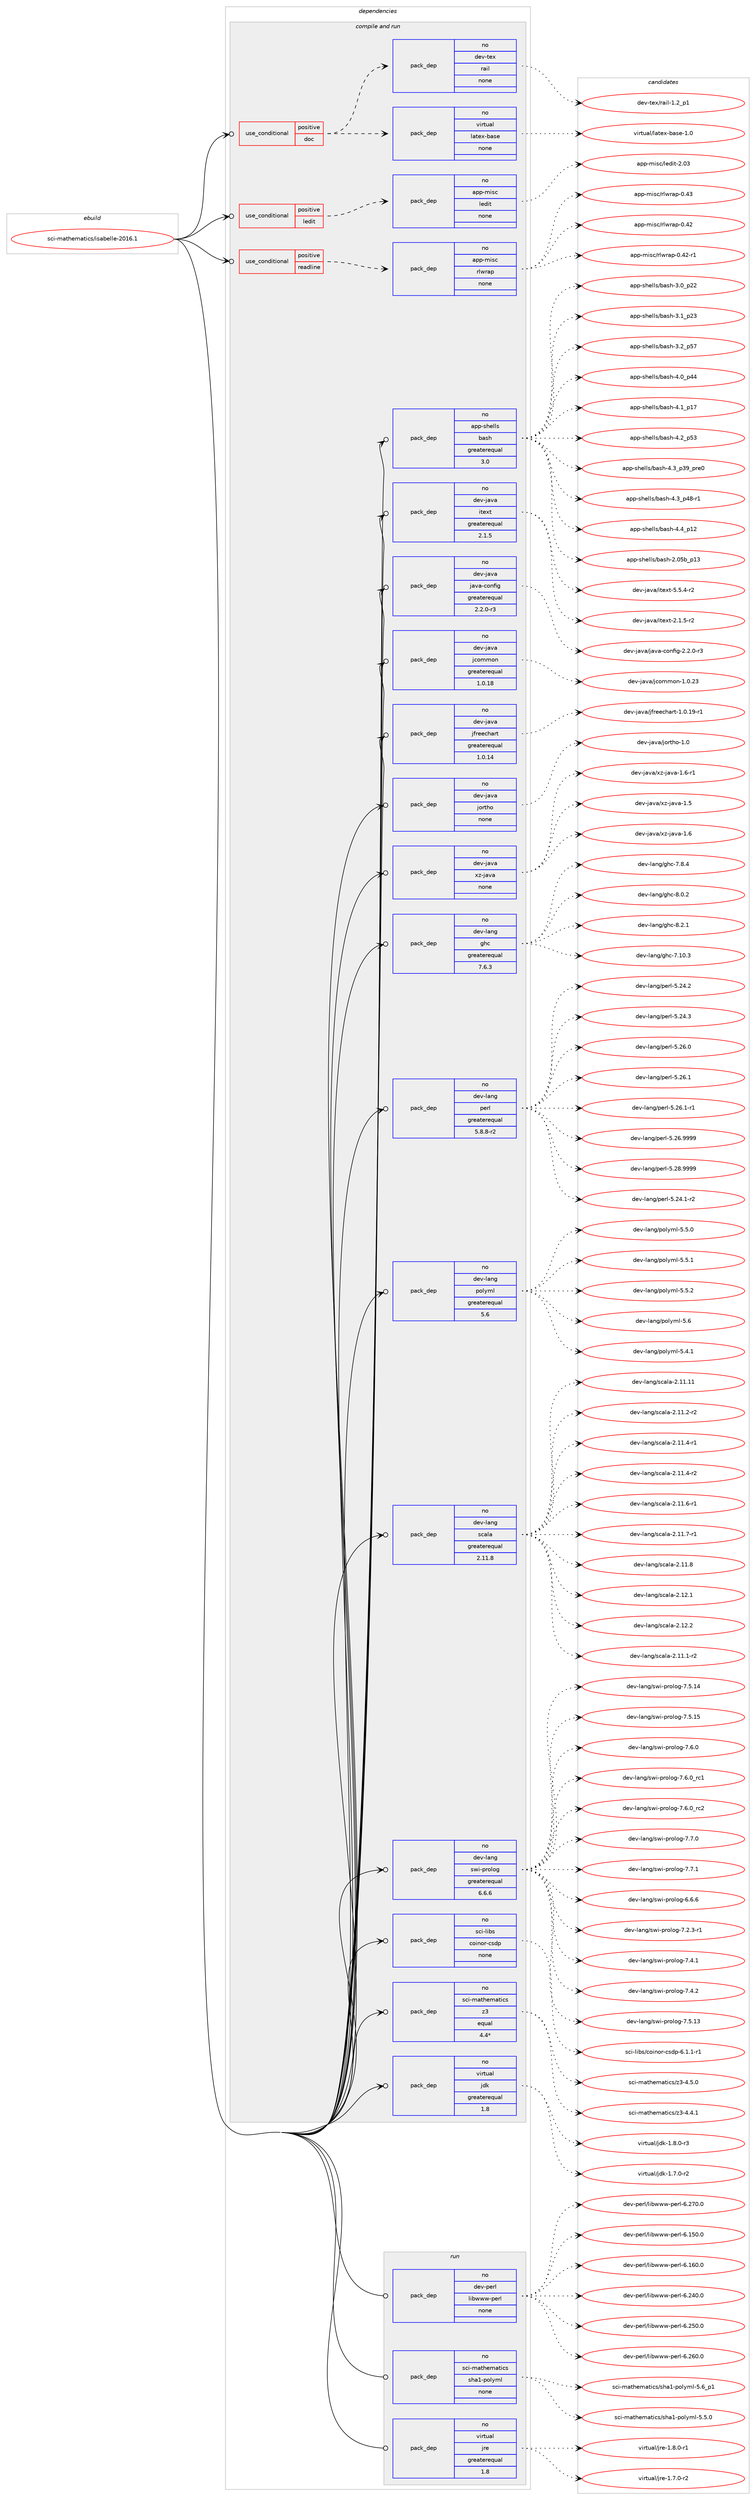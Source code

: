 digraph prolog {

# *************
# Graph options
# *************

newrank=true;
concentrate=true;
compound=true;
graph [rankdir=LR,fontname=Helvetica,fontsize=10,ranksep=1.5];#, ranksep=2.5, nodesep=0.2];
edge  [arrowhead=vee];
node  [fontname=Helvetica,fontsize=10];

# **********
# The ebuild
# **********

subgraph cluster_leftcol {
color=gray;
rank=same;
label=<<i>ebuild</i>>;
id [label="sci-mathematics/isabelle-2016.1", color=red, width=4, href="../sci-mathematics/isabelle-2016.1.svg"];
}

# ****************
# The dependencies
# ****************

subgraph cluster_midcol {
color=gray;
label=<<i>dependencies</i>>;
subgraph cluster_compile {
fillcolor="#eeeeee";
style=filled;
label=<<i>compile</i>>;
}
subgraph cluster_compileandrun {
fillcolor="#eeeeee";
style=filled;
label=<<i>compile and run</i>>;
subgraph cond111421 {
dependency455387 [label=<<TABLE BORDER="0" CELLBORDER="1" CELLSPACING="0" CELLPADDING="4"><TR><TD ROWSPAN="3" CELLPADDING="10">use_conditional</TD></TR><TR><TD>positive</TD></TR><TR><TD>doc</TD></TR></TABLE>>, shape=none, color=red];
subgraph pack335990 {
dependency455388 [label=<<TABLE BORDER="0" CELLBORDER="1" CELLSPACING="0" CELLPADDING="4" WIDTH="220"><TR><TD ROWSPAN="6" CELLPADDING="30">pack_dep</TD></TR><TR><TD WIDTH="110">no</TD></TR><TR><TD>virtual</TD></TR><TR><TD>latex-base</TD></TR><TR><TD>none</TD></TR><TR><TD></TD></TR></TABLE>>, shape=none, color=blue];
}
dependency455387:e -> dependency455388:w [weight=20,style="dashed",arrowhead="vee"];
subgraph pack335991 {
dependency455389 [label=<<TABLE BORDER="0" CELLBORDER="1" CELLSPACING="0" CELLPADDING="4" WIDTH="220"><TR><TD ROWSPAN="6" CELLPADDING="30">pack_dep</TD></TR><TR><TD WIDTH="110">no</TD></TR><TR><TD>dev-tex</TD></TR><TR><TD>rail</TD></TR><TR><TD>none</TD></TR><TR><TD></TD></TR></TABLE>>, shape=none, color=blue];
}
dependency455387:e -> dependency455389:w [weight=20,style="dashed",arrowhead="vee"];
}
id:e -> dependency455387:w [weight=20,style="solid",arrowhead="odotvee"];
subgraph cond111422 {
dependency455390 [label=<<TABLE BORDER="0" CELLBORDER="1" CELLSPACING="0" CELLPADDING="4"><TR><TD ROWSPAN="3" CELLPADDING="10">use_conditional</TD></TR><TR><TD>positive</TD></TR><TR><TD>ledit</TD></TR></TABLE>>, shape=none, color=red];
subgraph pack335992 {
dependency455391 [label=<<TABLE BORDER="0" CELLBORDER="1" CELLSPACING="0" CELLPADDING="4" WIDTH="220"><TR><TD ROWSPAN="6" CELLPADDING="30">pack_dep</TD></TR><TR><TD WIDTH="110">no</TD></TR><TR><TD>app-misc</TD></TR><TR><TD>ledit</TD></TR><TR><TD>none</TD></TR><TR><TD></TD></TR></TABLE>>, shape=none, color=blue];
}
dependency455390:e -> dependency455391:w [weight=20,style="dashed",arrowhead="vee"];
}
id:e -> dependency455390:w [weight=20,style="solid",arrowhead="odotvee"];
subgraph cond111423 {
dependency455392 [label=<<TABLE BORDER="0" CELLBORDER="1" CELLSPACING="0" CELLPADDING="4"><TR><TD ROWSPAN="3" CELLPADDING="10">use_conditional</TD></TR><TR><TD>positive</TD></TR><TR><TD>readline</TD></TR></TABLE>>, shape=none, color=red];
subgraph pack335993 {
dependency455393 [label=<<TABLE BORDER="0" CELLBORDER="1" CELLSPACING="0" CELLPADDING="4" WIDTH="220"><TR><TD ROWSPAN="6" CELLPADDING="30">pack_dep</TD></TR><TR><TD WIDTH="110">no</TD></TR><TR><TD>app-misc</TD></TR><TR><TD>rlwrap</TD></TR><TR><TD>none</TD></TR><TR><TD></TD></TR></TABLE>>, shape=none, color=blue];
}
dependency455392:e -> dependency455393:w [weight=20,style="dashed",arrowhead="vee"];
}
id:e -> dependency455392:w [weight=20,style="solid",arrowhead="odotvee"];
subgraph pack335994 {
dependency455394 [label=<<TABLE BORDER="0" CELLBORDER="1" CELLSPACING="0" CELLPADDING="4" WIDTH="220"><TR><TD ROWSPAN="6" CELLPADDING="30">pack_dep</TD></TR><TR><TD WIDTH="110">no</TD></TR><TR><TD>app-shells</TD></TR><TR><TD>bash</TD></TR><TR><TD>greaterequal</TD></TR><TR><TD>3.0</TD></TR></TABLE>>, shape=none, color=blue];
}
id:e -> dependency455394:w [weight=20,style="solid",arrowhead="odotvee"];
subgraph pack335995 {
dependency455395 [label=<<TABLE BORDER="0" CELLBORDER="1" CELLSPACING="0" CELLPADDING="4" WIDTH="220"><TR><TD ROWSPAN="6" CELLPADDING="30">pack_dep</TD></TR><TR><TD WIDTH="110">no</TD></TR><TR><TD>dev-java</TD></TR><TR><TD>itext</TD></TR><TR><TD>greaterequal</TD></TR><TR><TD>2.1.5</TD></TR></TABLE>>, shape=none, color=blue];
}
id:e -> dependency455395:w [weight=20,style="solid",arrowhead="odotvee"];
subgraph pack335996 {
dependency455396 [label=<<TABLE BORDER="0" CELLBORDER="1" CELLSPACING="0" CELLPADDING="4" WIDTH="220"><TR><TD ROWSPAN="6" CELLPADDING="30">pack_dep</TD></TR><TR><TD WIDTH="110">no</TD></TR><TR><TD>dev-java</TD></TR><TR><TD>java-config</TD></TR><TR><TD>greaterequal</TD></TR><TR><TD>2.2.0-r3</TD></TR></TABLE>>, shape=none, color=blue];
}
id:e -> dependency455396:w [weight=20,style="solid",arrowhead="odotvee"];
subgraph pack335997 {
dependency455397 [label=<<TABLE BORDER="0" CELLBORDER="1" CELLSPACING="0" CELLPADDING="4" WIDTH="220"><TR><TD ROWSPAN="6" CELLPADDING="30">pack_dep</TD></TR><TR><TD WIDTH="110">no</TD></TR><TR><TD>dev-java</TD></TR><TR><TD>jcommon</TD></TR><TR><TD>greaterequal</TD></TR><TR><TD>1.0.18</TD></TR></TABLE>>, shape=none, color=blue];
}
id:e -> dependency455397:w [weight=20,style="solid",arrowhead="odotvee"];
subgraph pack335998 {
dependency455398 [label=<<TABLE BORDER="0" CELLBORDER="1" CELLSPACING="0" CELLPADDING="4" WIDTH="220"><TR><TD ROWSPAN="6" CELLPADDING="30">pack_dep</TD></TR><TR><TD WIDTH="110">no</TD></TR><TR><TD>dev-java</TD></TR><TR><TD>jfreechart</TD></TR><TR><TD>greaterequal</TD></TR><TR><TD>1.0.14</TD></TR></TABLE>>, shape=none, color=blue];
}
id:e -> dependency455398:w [weight=20,style="solid",arrowhead="odotvee"];
subgraph pack335999 {
dependency455399 [label=<<TABLE BORDER="0" CELLBORDER="1" CELLSPACING="0" CELLPADDING="4" WIDTH="220"><TR><TD ROWSPAN="6" CELLPADDING="30">pack_dep</TD></TR><TR><TD WIDTH="110">no</TD></TR><TR><TD>dev-java</TD></TR><TR><TD>jortho</TD></TR><TR><TD>none</TD></TR><TR><TD></TD></TR></TABLE>>, shape=none, color=blue];
}
id:e -> dependency455399:w [weight=20,style="solid",arrowhead="odotvee"];
subgraph pack336000 {
dependency455400 [label=<<TABLE BORDER="0" CELLBORDER="1" CELLSPACING="0" CELLPADDING="4" WIDTH="220"><TR><TD ROWSPAN="6" CELLPADDING="30">pack_dep</TD></TR><TR><TD WIDTH="110">no</TD></TR><TR><TD>dev-java</TD></TR><TR><TD>xz-java</TD></TR><TR><TD>none</TD></TR><TR><TD></TD></TR></TABLE>>, shape=none, color=blue];
}
id:e -> dependency455400:w [weight=20,style="solid",arrowhead="odotvee"];
subgraph pack336001 {
dependency455401 [label=<<TABLE BORDER="0" CELLBORDER="1" CELLSPACING="0" CELLPADDING="4" WIDTH="220"><TR><TD ROWSPAN="6" CELLPADDING="30">pack_dep</TD></TR><TR><TD WIDTH="110">no</TD></TR><TR><TD>dev-lang</TD></TR><TR><TD>ghc</TD></TR><TR><TD>greaterequal</TD></TR><TR><TD>7.6.3</TD></TR></TABLE>>, shape=none, color=blue];
}
id:e -> dependency455401:w [weight=20,style="solid",arrowhead="odotvee"];
subgraph pack336002 {
dependency455402 [label=<<TABLE BORDER="0" CELLBORDER="1" CELLSPACING="0" CELLPADDING="4" WIDTH="220"><TR><TD ROWSPAN="6" CELLPADDING="30">pack_dep</TD></TR><TR><TD WIDTH="110">no</TD></TR><TR><TD>dev-lang</TD></TR><TR><TD>perl</TD></TR><TR><TD>greaterequal</TD></TR><TR><TD>5.8.8-r2</TD></TR></TABLE>>, shape=none, color=blue];
}
id:e -> dependency455402:w [weight=20,style="solid",arrowhead="odotvee"];
subgraph pack336003 {
dependency455403 [label=<<TABLE BORDER="0" CELLBORDER="1" CELLSPACING="0" CELLPADDING="4" WIDTH="220"><TR><TD ROWSPAN="6" CELLPADDING="30">pack_dep</TD></TR><TR><TD WIDTH="110">no</TD></TR><TR><TD>dev-lang</TD></TR><TR><TD>polyml</TD></TR><TR><TD>greaterequal</TD></TR><TR><TD>5.6</TD></TR></TABLE>>, shape=none, color=blue];
}
id:e -> dependency455403:w [weight=20,style="solid",arrowhead="odotvee"];
subgraph pack336004 {
dependency455404 [label=<<TABLE BORDER="0" CELLBORDER="1" CELLSPACING="0" CELLPADDING="4" WIDTH="220"><TR><TD ROWSPAN="6" CELLPADDING="30">pack_dep</TD></TR><TR><TD WIDTH="110">no</TD></TR><TR><TD>dev-lang</TD></TR><TR><TD>scala</TD></TR><TR><TD>greaterequal</TD></TR><TR><TD>2.11.8</TD></TR></TABLE>>, shape=none, color=blue];
}
id:e -> dependency455404:w [weight=20,style="solid",arrowhead="odotvee"];
subgraph pack336005 {
dependency455405 [label=<<TABLE BORDER="0" CELLBORDER="1" CELLSPACING="0" CELLPADDING="4" WIDTH="220"><TR><TD ROWSPAN="6" CELLPADDING="30">pack_dep</TD></TR><TR><TD WIDTH="110">no</TD></TR><TR><TD>dev-lang</TD></TR><TR><TD>swi-prolog</TD></TR><TR><TD>greaterequal</TD></TR><TR><TD>6.6.6</TD></TR></TABLE>>, shape=none, color=blue];
}
id:e -> dependency455405:w [weight=20,style="solid",arrowhead="odotvee"];
subgraph pack336006 {
dependency455406 [label=<<TABLE BORDER="0" CELLBORDER="1" CELLSPACING="0" CELLPADDING="4" WIDTH="220"><TR><TD ROWSPAN="6" CELLPADDING="30">pack_dep</TD></TR><TR><TD WIDTH="110">no</TD></TR><TR><TD>sci-libs</TD></TR><TR><TD>coinor-csdp</TD></TR><TR><TD>none</TD></TR><TR><TD></TD></TR></TABLE>>, shape=none, color=blue];
}
id:e -> dependency455406:w [weight=20,style="solid",arrowhead="odotvee"];
subgraph pack336007 {
dependency455407 [label=<<TABLE BORDER="0" CELLBORDER="1" CELLSPACING="0" CELLPADDING="4" WIDTH="220"><TR><TD ROWSPAN="6" CELLPADDING="30">pack_dep</TD></TR><TR><TD WIDTH="110">no</TD></TR><TR><TD>sci-mathematics</TD></TR><TR><TD>z3</TD></TR><TR><TD>equal</TD></TR><TR><TD>4.4*</TD></TR></TABLE>>, shape=none, color=blue];
}
id:e -> dependency455407:w [weight=20,style="solid",arrowhead="odotvee"];
subgraph pack336008 {
dependency455408 [label=<<TABLE BORDER="0" CELLBORDER="1" CELLSPACING="0" CELLPADDING="4" WIDTH="220"><TR><TD ROWSPAN="6" CELLPADDING="30">pack_dep</TD></TR><TR><TD WIDTH="110">no</TD></TR><TR><TD>virtual</TD></TR><TR><TD>jdk</TD></TR><TR><TD>greaterequal</TD></TR><TR><TD>1.8</TD></TR></TABLE>>, shape=none, color=blue];
}
id:e -> dependency455408:w [weight=20,style="solid",arrowhead="odotvee"];
}
subgraph cluster_run {
fillcolor="#eeeeee";
style=filled;
label=<<i>run</i>>;
subgraph pack336009 {
dependency455409 [label=<<TABLE BORDER="0" CELLBORDER="1" CELLSPACING="0" CELLPADDING="4" WIDTH="220"><TR><TD ROWSPAN="6" CELLPADDING="30">pack_dep</TD></TR><TR><TD WIDTH="110">no</TD></TR><TR><TD>dev-perl</TD></TR><TR><TD>libwww-perl</TD></TR><TR><TD>none</TD></TR><TR><TD></TD></TR></TABLE>>, shape=none, color=blue];
}
id:e -> dependency455409:w [weight=20,style="solid",arrowhead="odot"];
subgraph pack336010 {
dependency455410 [label=<<TABLE BORDER="0" CELLBORDER="1" CELLSPACING="0" CELLPADDING="4" WIDTH="220"><TR><TD ROWSPAN="6" CELLPADDING="30">pack_dep</TD></TR><TR><TD WIDTH="110">no</TD></TR><TR><TD>sci-mathematics</TD></TR><TR><TD>sha1-polyml</TD></TR><TR><TD>none</TD></TR><TR><TD></TD></TR></TABLE>>, shape=none, color=blue];
}
id:e -> dependency455410:w [weight=20,style="solid",arrowhead="odot"];
subgraph pack336011 {
dependency455411 [label=<<TABLE BORDER="0" CELLBORDER="1" CELLSPACING="0" CELLPADDING="4" WIDTH="220"><TR><TD ROWSPAN="6" CELLPADDING="30">pack_dep</TD></TR><TR><TD WIDTH="110">no</TD></TR><TR><TD>virtual</TD></TR><TR><TD>jre</TD></TR><TR><TD>greaterequal</TD></TR><TR><TD>1.8</TD></TR></TABLE>>, shape=none, color=blue];
}
id:e -> dependency455411:w [weight=20,style="solid",arrowhead="odot"];
}
}

# **************
# The candidates
# **************

subgraph cluster_choices {
rank=same;
color=gray;
label=<<i>candidates</i>>;

subgraph choice335990 {
color=black;
nodesep=1;
choice11810511411611797108471089711610112045989711510145494648 [label="virtual/latex-base-1.0", color=red, width=4,href="../virtual/latex-base-1.0.svg"];
dependency455388:e -> choice11810511411611797108471089711610112045989711510145494648:w [style=dotted,weight="100"];
}
subgraph choice335991 {
color=black;
nodesep=1;
choice100101118451161011204711497105108454946509511249 [label="dev-tex/rail-1.2_p1", color=red, width=4,href="../dev-tex/rail-1.2_p1.svg"];
dependency455389:e -> choice100101118451161011204711497105108454946509511249:w [style=dotted,weight="100"];
}
subgraph choice335992 {
color=black;
nodesep=1;
choice971121124510910511599471081011001051164550464851 [label="app-misc/ledit-2.03", color=red, width=4,href="../app-misc/ledit-2.03.svg"];
dependency455391:e -> choice971121124510910511599471081011001051164550464851:w [style=dotted,weight="100"];
}
subgraph choice335993 {
color=black;
nodesep=1;
choice97112112451091051159947114108119114971124548465250 [label="app-misc/rlwrap-0.42", color=red, width=4,href="../app-misc/rlwrap-0.42.svg"];
choice971121124510910511599471141081191149711245484652504511449 [label="app-misc/rlwrap-0.42-r1", color=red, width=4,href="../app-misc/rlwrap-0.42-r1.svg"];
choice97112112451091051159947114108119114971124548465251 [label="app-misc/rlwrap-0.43", color=red, width=4,href="../app-misc/rlwrap-0.43.svg"];
dependency455393:e -> choice97112112451091051159947114108119114971124548465250:w [style=dotted,weight="100"];
dependency455393:e -> choice971121124510910511599471141081191149711245484652504511449:w [style=dotted,weight="100"];
dependency455393:e -> choice97112112451091051159947114108119114971124548465251:w [style=dotted,weight="100"];
}
subgraph choice335994 {
color=black;
nodesep=1;
choice9711211245115104101108108115479897115104455046485398951124951 [label="app-shells/bash-2.05b_p13", color=red, width=4,href="../app-shells/bash-2.05b_p13.svg"];
choice971121124511510410110810811547989711510445514648951125050 [label="app-shells/bash-3.0_p22", color=red, width=4,href="../app-shells/bash-3.0_p22.svg"];
choice971121124511510410110810811547989711510445514649951125051 [label="app-shells/bash-3.1_p23", color=red, width=4,href="../app-shells/bash-3.1_p23.svg"];
choice971121124511510410110810811547989711510445514650951125355 [label="app-shells/bash-3.2_p57", color=red, width=4,href="../app-shells/bash-3.2_p57.svg"];
choice971121124511510410110810811547989711510445524648951125252 [label="app-shells/bash-4.0_p44", color=red, width=4,href="../app-shells/bash-4.0_p44.svg"];
choice971121124511510410110810811547989711510445524649951124955 [label="app-shells/bash-4.1_p17", color=red, width=4,href="../app-shells/bash-4.1_p17.svg"];
choice971121124511510410110810811547989711510445524650951125351 [label="app-shells/bash-4.2_p53", color=red, width=4,href="../app-shells/bash-4.2_p53.svg"];
choice9711211245115104101108108115479897115104455246519511251579511211410148 [label="app-shells/bash-4.3_p39_pre0", color=red, width=4,href="../app-shells/bash-4.3_p39_pre0.svg"];
choice9711211245115104101108108115479897115104455246519511252564511449 [label="app-shells/bash-4.3_p48-r1", color=red, width=4,href="../app-shells/bash-4.3_p48-r1.svg"];
choice971121124511510410110810811547989711510445524652951124950 [label="app-shells/bash-4.4_p12", color=red, width=4,href="../app-shells/bash-4.4_p12.svg"];
dependency455394:e -> choice9711211245115104101108108115479897115104455046485398951124951:w [style=dotted,weight="100"];
dependency455394:e -> choice971121124511510410110810811547989711510445514648951125050:w [style=dotted,weight="100"];
dependency455394:e -> choice971121124511510410110810811547989711510445514649951125051:w [style=dotted,weight="100"];
dependency455394:e -> choice971121124511510410110810811547989711510445514650951125355:w [style=dotted,weight="100"];
dependency455394:e -> choice971121124511510410110810811547989711510445524648951125252:w [style=dotted,weight="100"];
dependency455394:e -> choice971121124511510410110810811547989711510445524649951124955:w [style=dotted,weight="100"];
dependency455394:e -> choice971121124511510410110810811547989711510445524650951125351:w [style=dotted,weight="100"];
dependency455394:e -> choice9711211245115104101108108115479897115104455246519511251579511211410148:w [style=dotted,weight="100"];
dependency455394:e -> choice9711211245115104101108108115479897115104455246519511252564511449:w [style=dotted,weight="100"];
dependency455394:e -> choice971121124511510410110810811547989711510445524652951124950:w [style=dotted,weight="100"];
}
subgraph choice335995 {
color=black;
nodesep=1;
choice100101118451069711897471051161011201164550464946534511450 [label="dev-java/itext-2.1.5-r2", color=red, width=4,href="../dev-java/itext-2.1.5-r2.svg"];
choice100101118451069711897471051161011201164553465346524511450 [label="dev-java/itext-5.5.4-r2", color=red, width=4,href="../dev-java/itext-5.5.4-r2.svg"];
dependency455395:e -> choice100101118451069711897471051161011201164550464946534511450:w [style=dotted,weight="100"];
dependency455395:e -> choice100101118451069711897471051161011201164553465346524511450:w [style=dotted,weight="100"];
}
subgraph choice335996 {
color=black;
nodesep=1;
choice10010111845106971189747106971189745991111101021051034550465046484511451 [label="dev-java/java-config-2.2.0-r3", color=red, width=4,href="../dev-java/java-config-2.2.0-r3.svg"];
dependency455396:e -> choice10010111845106971189747106971189745991111101021051034550465046484511451:w [style=dotted,weight="100"];
}
subgraph choice335997 {
color=black;
nodesep=1;
choice100101118451069711897471069911110910911111045494648465051 [label="dev-java/jcommon-1.0.23", color=red, width=4,href="../dev-java/jcommon-1.0.23.svg"];
dependency455397:e -> choice100101118451069711897471069911110910911111045494648465051:w [style=dotted,weight="100"];
}
subgraph choice335998 {
color=black;
nodesep=1;
choice100101118451069711897471061021141011019910497114116454946484649574511449 [label="dev-java/jfreechart-1.0.19-r1", color=red, width=4,href="../dev-java/jfreechart-1.0.19-r1.svg"];
dependency455398:e -> choice100101118451069711897471061021141011019910497114116454946484649574511449:w [style=dotted,weight="100"];
}
subgraph choice335999 {
color=black;
nodesep=1;
choice1001011184510697118974710611111411610411145494648 [label="dev-java/jortho-1.0", color=red, width=4,href="../dev-java/jortho-1.0.svg"];
dependency455399:e -> choice1001011184510697118974710611111411610411145494648:w [style=dotted,weight="100"];
}
subgraph choice336000 {
color=black;
nodesep=1;
choice1001011184510697118974712012245106971189745494653 [label="dev-java/xz-java-1.5", color=red, width=4,href="../dev-java/xz-java-1.5.svg"];
choice1001011184510697118974712012245106971189745494654 [label="dev-java/xz-java-1.6", color=red, width=4,href="../dev-java/xz-java-1.6.svg"];
choice10010111845106971189747120122451069711897454946544511449 [label="dev-java/xz-java-1.6-r1", color=red, width=4,href="../dev-java/xz-java-1.6-r1.svg"];
dependency455400:e -> choice1001011184510697118974712012245106971189745494653:w [style=dotted,weight="100"];
dependency455400:e -> choice1001011184510697118974712012245106971189745494654:w [style=dotted,weight="100"];
dependency455400:e -> choice10010111845106971189747120122451069711897454946544511449:w [style=dotted,weight="100"];
}
subgraph choice336001 {
color=black;
nodesep=1;
choice1001011184510897110103471031049945554649484651 [label="dev-lang/ghc-7.10.3", color=red, width=4,href="../dev-lang/ghc-7.10.3.svg"];
choice10010111845108971101034710310499455546564652 [label="dev-lang/ghc-7.8.4", color=red, width=4,href="../dev-lang/ghc-7.8.4.svg"];
choice10010111845108971101034710310499455646484650 [label="dev-lang/ghc-8.0.2", color=red, width=4,href="../dev-lang/ghc-8.0.2.svg"];
choice10010111845108971101034710310499455646504649 [label="dev-lang/ghc-8.2.1", color=red, width=4,href="../dev-lang/ghc-8.2.1.svg"];
dependency455401:e -> choice1001011184510897110103471031049945554649484651:w [style=dotted,weight="100"];
dependency455401:e -> choice10010111845108971101034710310499455546564652:w [style=dotted,weight="100"];
dependency455401:e -> choice10010111845108971101034710310499455646484650:w [style=dotted,weight="100"];
dependency455401:e -> choice10010111845108971101034710310499455646504649:w [style=dotted,weight="100"];
}
subgraph choice336002 {
color=black;
nodesep=1;
choice100101118451089711010347112101114108455346505246494511450 [label="dev-lang/perl-5.24.1-r2", color=red, width=4,href="../dev-lang/perl-5.24.1-r2.svg"];
choice10010111845108971101034711210111410845534650524650 [label="dev-lang/perl-5.24.2", color=red, width=4,href="../dev-lang/perl-5.24.2.svg"];
choice10010111845108971101034711210111410845534650524651 [label="dev-lang/perl-5.24.3", color=red, width=4,href="../dev-lang/perl-5.24.3.svg"];
choice10010111845108971101034711210111410845534650544648 [label="dev-lang/perl-5.26.0", color=red, width=4,href="../dev-lang/perl-5.26.0.svg"];
choice10010111845108971101034711210111410845534650544649 [label="dev-lang/perl-5.26.1", color=red, width=4,href="../dev-lang/perl-5.26.1.svg"];
choice100101118451089711010347112101114108455346505446494511449 [label="dev-lang/perl-5.26.1-r1", color=red, width=4,href="../dev-lang/perl-5.26.1-r1.svg"];
choice10010111845108971101034711210111410845534650544657575757 [label="dev-lang/perl-5.26.9999", color=red, width=4,href="../dev-lang/perl-5.26.9999.svg"];
choice10010111845108971101034711210111410845534650564657575757 [label="dev-lang/perl-5.28.9999", color=red, width=4,href="../dev-lang/perl-5.28.9999.svg"];
dependency455402:e -> choice100101118451089711010347112101114108455346505246494511450:w [style=dotted,weight="100"];
dependency455402:e -> choice10010111845108971101034711210111410845534650524650:w [style=dotted,weight="100"];
dependency455402:e -> choice10010111845108971101034711210111410845534650524651:w [style=dotted,weight="100"];
dependency455402:e -> choice10010111845108971101034711210111410845534650544648:w [style=dotted,weight="100"];
dependency455402:e -> choice10010111845108971101034711210111410845534650544649:w [style=dotted,weight="100"];
dependency455402:e -> choice100101118451089711010347112101114108455346505446494511449:w [style=dotted,weight="100"];
dependency455402:e -> choice10010111845108971101034711210111410845534650544657575757:w [style=dotted,weight="100"];
dependency455402:e -> choice10010111845108971101034711210111410845534650564657575757:w [style=dotted,weight="100"];
}
subgraph choice336003 {
color=black;
nodesep=1;
choice100101118451089711010347112111108121109108455346524649 [label="dev-lang/polyml-5.4.1", color=red, width=4,href="../dev-lang/polyml-5.4.1.svg"];
choice100101118451089711010347112111108121109108455346534648 [label="dev-lang/polyml-5.5.0", color=red, width=4,href="../dev-lang/polyml-5.5.0.svg"];
choice100101118451089711010347112111108121109108455346534649 [label="dev-lang/polyml-5.5.1", color=red, width=4,href="../dev-lang/polyml-5.5.1.svg"];
choice100101118451089711010347112111108121109108455346534650 [label="dev-lang/polyml-5.5.2", color=red, width=4,href="../dev-lang/polyml-5.5.2.svg"];
choice10010111845108971101034711211110812110910845534654 [label="dev-lang/polyml-5.6", color=red, width=4,href="../dev-lang/polyml-5.6.svg"];
dependency455403:e -> choice100101118451089711010347112111108121109108455346524649:w [style=dotted,weight="100"];
dependency455403:e -> choice100101118451089711010347112111108121109108455346534648:w [style=dotted,weight="100"];
dependency455403:e -> choice100101118451089711010347112111108121109108455346534649:w [style=dotted,weight="100"];
dependency455403:e -> choice100101118451089711010347112111108121109108455346534650:w [style=dotted,weight="100"];
dependency455403:e -> choice10010111845108971101034711211110812110910845534654:w [style=dotted,weight="100"];
}
subgraph choice336004 {
color=black;
nodesep=1;
choice100101118451089711010347115999710897455046494946494511450 [label="dev-lang/scala-2.11.1-r2", color=red, width=4,href="../dev-lang/scala-2.11.1-r2.svg"];
choice1001011184510897110103471159997108974550464949464949 [label="dev-lang/scala-2.11.11", color=red, width=4,href="../dev-lang/scala-2.11.11.svg"];
choice100101118451089711010347115999710897455046494946504511450 [label="dev-lang/scala-2.11.2-r2", color=red, width=4,href="../dev-lang/scala-2.11.2-r2.svg"];
choice100101118451089711010347115999710897455046494946524511449 [label="dev-lang/scala-2.11.4-r1", color=red, width=4,href="../dev-lang/scala-2.11.4-r1.svg"];
choice100101118451089711010347115999710897455046494946524511450 [label="dev-lang/scala-2.11.4-r2", color=red, width=4,href="../dev-lang/scala-2.11.4-r2.svg"];
choice100101118451089711010347115999710897455046494946544511449 [label="dev-lang/scala-2.11.6-r1", color=red, width=4,href="../dev-lang/scala-2.11.6-r1.svg"];
choice100101118451089711010347115999710897455046494946554511449 [label="dev-lang/scala-2.11.7-r1", color=red, width=4,href="../dev-lang/scala-2.11.7-r1.svg"];
choice10010111845108971101034711599971089745504649494656 [label="dev-lang/scala-2.11.8", color=red, width=4,href="../dev-lang/scala-2.11.8.svg"];
choice10010111845108971101034711599971089745504649504649 [label="dev-lang/scala-2.12.1", color=red, width=4,href="../dev-lang/scala-2.12.1.svg"];
choice10010111845108971101034711599971089745504649504650 [label="dev-lang/scala-2.12.2", color=red, width=4,href="../dev-lang/scala-2.12.2.svg"];
dependency455404:e -> choice100101118451089711010347115999710897455046494946494511450:w [style=dotted,weight="100"];
dependency455404:e -> choice1001011184510897110103471159997108974550464949464949:w [style=dotted,weight="100"];
dependency455404:e -> choice100101118451089711010347115999710897455046494946504511450:w [style=dotted,weight="100"];
dependency455404:e -> choice100101118451089711010347115999710897455046494946524511449:w [style=dotted,weight="100"];
dependency455404:e -> choice100101118451089711010347115999710897455046494946524511450:w [style=dotted,weight="100"];
dependency455404:e -> choice100101118451089711010347115999710897455046494946544511449:w [style=dotted,weight="100"];
dependency455404:e -> choice100101118451089711010347115999710897455046494946554511449:w [style=dotted,weight="100"];
dependency455404:e -> choice10010111845108971101034711599971089745504649494656:w [style=dotted,weight="100"];
dependency455404:e -> choice10010111845108971101034711599971089745504649504649:w [style=dotted,weight="100"];
dependency455404:e -> choice10010111845108971101034711599971089745504649504650:w [style=dotted,weight="100"];
}
subgraph choice336005 {
color=black;
nodesep=1;
choice10010111845108971101034711511910545112114111108111103455446544654 [label="dev-lang/swi-prolog-6.6.6", color=red, width=4,href="../dev-lang/swi-prolog-6.6.6.svg"];
choice100101118451089711010347115119105451121141111081111034555465046514511449 [label="dev-lang/swi-prolog-7.2.3-r1", color=red, width=4,href="../dev-lang/swi-prolog-7.2.3-r1.svg"];
choice10010111845108971101034711511910545112114111108111103455546524649 [label="dev-lang/swi-prolog-7.4.1", color=red, width=4,href="../dev-lang/swi-prolog-7.4.1.svg"];
choice10010111845108971101034711511910545112114111108111103455546524650 [label="dev-lang/swi-prolog-7.4.2", color=red, width=4,href="../dev-lang/swi-prolog-7.4.2.svg"];
choice1001011184510897110103471151191054511211411110811110345554653464951 [label="dev-lang/swi-prolog-7.5.13", color=red, width=4,href="../dev-lang/swi-prolog-7.5.13.svg"];
choice1001011184510897110103471151191054511211411110811110345554653464952 [label="dev-lang/swi-prolog-7.5.14", color=red, width=4,href="../dev-lang/swi-prolog-7.5.14.svg"];
choice1001011184510897110103471151191054511211411110811110345554653464953 [label="dev-lang/swi-prolog-7.5.15", color=red, width=4,href="../dev-lang/swi-prolog-7.5.15.svg"];
choice10010111845108971101034711511910545112114111108111103455546544648 [label="dev-lang/swi-prolog-7.6.0", color=red, width=4,href="../dev-lang/swi-prolog-7.6.0.svg"];
choice10010111845108971101034711511910545112114111108111103455546544648951149949 [label="dev-lang/swi-prolog-7.6.0_rc1", color=red, width=4,href="../dev-lang/swi-prolog-7.6.0_rc1.svg"];
choice10010111845108971101034711511910545112114111108111103455546544648951149950 [label="dev-lang/swi-prolog-7.6.0_rc2", color=red, width=4,href="../dev-lang/swi-prolog-7.6.0_rc2.svg"];
choice10010111845108971101034711511910545112114111108111103455546554648 [label="dev-lang/swi-prolog-7.7.0", color=red, width=4,href="../dev-lang/swi-prolog-7.7.0.svg"];
choice10010111845108971101034711511910545112114111108111103455546554649 [label="dev-lang/swi-prolog-7.7.1", color=red, width=4,href="../dev-lang/swi-prolog-7.7.1.svg"];
dependency455405:e -> choice10010111845108971101034711511910545112114111108111103455446544654:w [style=dotted,weight="100"];
dependency455405:e -> choice100101118451089711010347115119105451121141111081111034555465046514511449:w [style=dotted,weight="100"];
dependency455405:e -> choice10010111845108971101034711511910545112114111108111103455546524649:w [style=dotted,weight="100"];
dependency455405:e -> choice10010111845108971101034711511910545112114111108111103455546524650:w [style=dotted,weight="100"];
dependency455405:e -> choice1001011184510897110103471151191054511211411110811110345554653464951:w [style=dotted,weight="100"];
dependency455405:e -> choice1001011184510897110103471151191054511211411110811110345554653464952:w [style=dotted,weight="100"];
dependency455405:e -> choice1001011184510897110103471151191054511211411110811110345554653464953:w [style=dotted,weight="100"];
dependency455405:e -> choice10010111845108971101034711511910545112114111108111103455546544648:w [style=dotted,weight="100"];
dependency455405:e -> choice10010111845108971101034711511910545112114111108111103455546544648951149949:w [style=dotted,weight="100"];
dependency455405:e -> choice10010111845108971101034711511910545112114111108111103455546544648951149950:w [style=dotted,weight="100"];
dependency455405:e -> choice10010111845108971101034711511910545112114111108111103455546554648:w [style=dotted,weight="100"];
dependency455405:e -> choice10010111845108971101034711511910545112114111108111103455546554649:w [style=dotted,weight="100"];
}
subgraph choice336006 {
color=black;
nodesep=1;
choice115991054510810598115479911110511011111445991151001124554464946494511449 [label="sci-libs/coinor-csdp-6.1.1-r1", color=red, width=4,href="../sci-libs/coinor-csdp-6.1.1-r1.svg"];
dependency455406:e -> choice115991054510810598115479911110511011111445991151001124554464946494511449:w [style=dotted,weight="100"];
}
subgraph choice336007 {
color=black;
nodesep=1;
choice11599105451099711610410110997116105991154712251455246524649 [label="sci-mathematics/z3-4.4.1", color=red, width=4,href="../sci-mathematics/z3-4.4.1.svg"];
choice11599105451099711610410110997116105991154712251455246534648 [label="sci-mathematics/z3-4.5.0", color=red, width=4,href="../sci-mathematics/z3-4.5.0.svg"];
dependency455407:e -> choice11599105451099711610410110997116105991154712251455246524649:w [style=dotted,weight="100"];
dependency455407:e -> choice11599105451099711610410110997116105991154712251455246534648:w [style=dotted,weight="100"];
}
subgraph choice336008 {
color=black;
nodesep=1;
choice11810511411611797108471061001074549465546484511450 [label="virtual/jdk-1.7.0-r2", color=red, width=4,href="../virtual/jdk-1.7.0-r2.svg"];
choice11810511411611797108471061001074549465646484511451 [label="virtual/jdk-1.8.0-r3", color=red, width=4,href="../virtual/jdk-1.8.0-r3.svg"];
dependency455408:e -> choice11810511411611797108471061001074549465546484511450:w [style=dotted,weight="100"];
dependency455408:e -> choice11810511411611797108471061001074549465646484511451:w [style=dotted,weight="100"];
}
subgraph choice336009 {
color=black;
nodesep=1;
choice100101118451121011141084710810598119119119451121011141084554464953484648 [label="dev-perl/libwww-perl-6.150.0", color=red, width=4,href="../dev-perl/libwww-perl-6.150.0.svg"];
choice100101118451121011141084710810598119119119451121011141084554464954484648 [label="dev-perl/libwww-perl-6.160.0", color=red, width=4,href="../dev-perl/libwww-perl-6.160.0.svg"];
choice100101118451121011141084710810598119119119451121011141084554465052484648 [label="dev-perl/libwww-perl-6.240.0", color=red, width=4,href="../dev-perl/libwww-perl-6.240.0.svg"];
choice100101118451121011141084710810598119119119451121011141084554465053484648 [label="dev-perl/libwww-perl-6.250.0", color=red, width=4,href="../dev-perl/libwww-perl-6.250.0.svg"];
choice100101118451121011141084710810598119119119451121011141084554465054484648 [label="dev-perl/libwww-perl-6.260.0", color=red, width=4,href="../dev-perl/libwww-perl-6.260.0.svg"];
choice100101118451121011141084710810598119119119451121011141084554465055484648 [label="dev-perl/libwww-perl-6.270.0", color=red, width=4,href="../dev-perl/libwww-perl-6.270.0.svg"];
dependency455409:e -> choice100101118451121011141084710810598119119119451121011141084554464953484648:w [style=dotted,weight="100"];
dependency455409:e -> choice100101118451121011141084710810598119119119451121011141084554464954484648:w [style=dotted,weight="100"];
dependency455409:e -> choice100101118451121011141084710810598119119119451121011141084554465052484648:w [style=dotted,weight="100"];
dependency455409:e -> choice100101118451121011141084710810598119119119451121011141084554465053484648:w [style=dotted,weight="100"];
dependency455409:e -> choice100101118451121011141084710810598119119119451121011141084554465054484648:w [style=dotted,weight="100"];
dependency455409:e -> choice100101118451121011141084710810598119119119451121011141084554465055484648:w [style=dotted,weight="100"];
}
subgraph choice336010 {
color=black;
nodesep=1;
choice115991054510997116104101109971161059911547115104974945112111108121109108455346534648 [label="sci-mathematics/sha1-polyml-5.5.0", color=red, width=4,href="../sci-mathematics/sha1-polyml-5.5.0.svg"];
choice115991054510997116104101109971161059911547115104974945112111108121109108455346549511249 [label="sci-mathematics/sha1-polyml-5.6_p1", color=red, width=4,href="../sci-mathematics/sha1-polyml-5.6_p1.svg"];
dependency455410:e -> choice115991054510997116104101109971161059911547115104974945112111108121109108455346534648:w [style=dotted,weight="100"];
dependency455410:e -> choice115991054510997116104101109971161059911547115104974945112111108121109108455346549511249:w [style=dotted,weight="100"];
}
subgraph choice336011 {
color=black;
nodesep=1;
choice11810511411611797108471061141014549465546484511450 [label="virtual/jre-1.7.0-r2", color=red, width=4,href="../virtual/jre-1.7.0-r2.svg"];
choice11810511411611797108471061141014549465646484511449 [label="virtual/jre-1.8.0-r1", color=red, width=4,href="../virtual/jre-1.8.0-r1.svg"];
dependency455411:e -> choice11810511411611797108471061141014549465546484511450:w [style=dotted,weight="100"];
dependency455411:e -> choice11810511411611797108471061141014549465646484511449:w [style=dotted,weight="100"];
}
}

}
